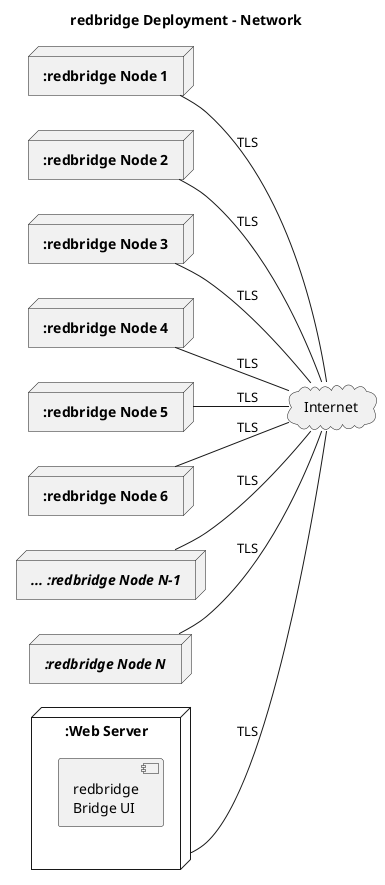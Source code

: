 @startuml
left to right direction
title redbridge Deployment - Network
Node ":Web Server" as WS {

    [redbridge\nBridge UI]
}

Cloud Internet as I

Node "<b>:redbridge Node 1" as ZN1
Node "<b>:redbridge Node 2" as ZN2
Node "<b>:redbridge Node 3" as ZN3
Node "<b>:redbridge Node 4" as ZN4
Node "<b>:redbridge Node 5" as ZN5
Node "<b>:redbridge Node 6" as ZN6
Node "<b><i>... :redbridge Node N-1" as ZN7
Node "<b><i>:redbridge Node N" as ZNX

ZN1 -- I : TLS
ZN2 -- I : TLS
ZN3 -- I : TLS
ZN4 -- I : TLS
ZN5 -- I : TLS
ZN6 -- I : TLS
ZN7 -- I : TLS
ZNX -- I : TLS
WS -- I : TLS
@enduml